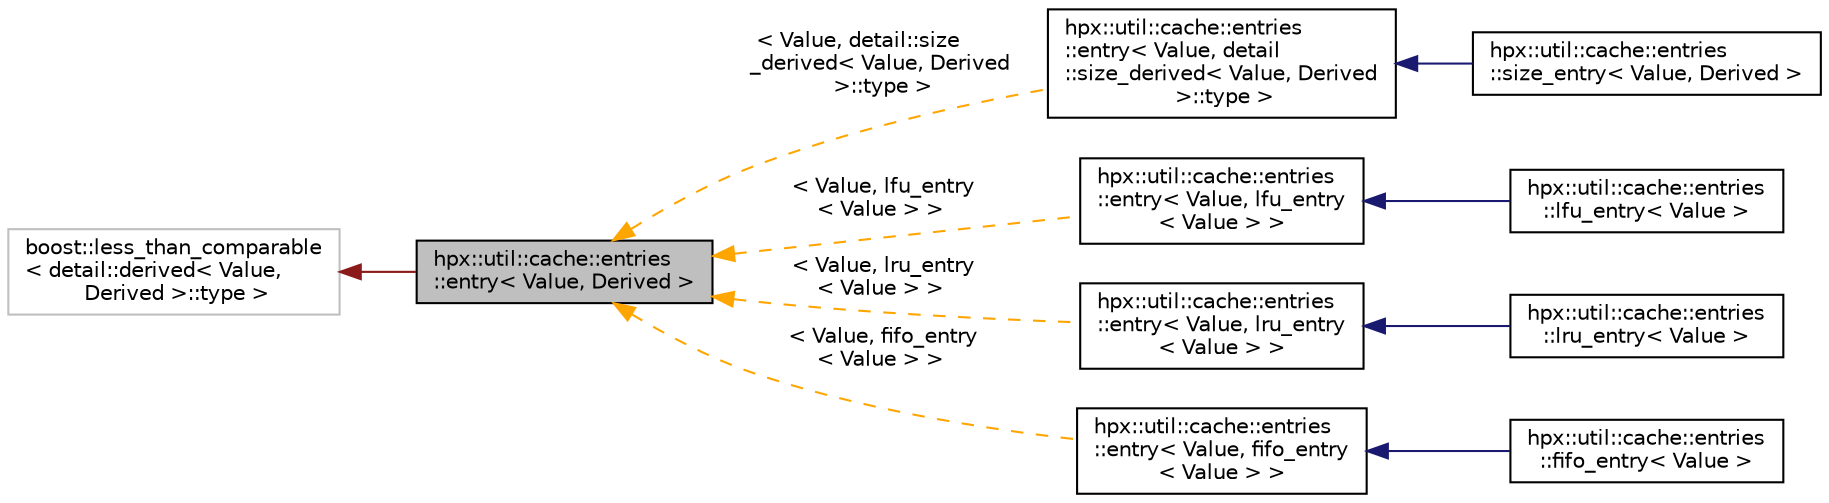 digraph "hpx::util::cache::entries::entry&lt; Value, Derived &gt;"
{
  edge [fontname="Helvetica",fontsize="10",labelfontname="Helvetica",labelfontsize="10"];
  node [fontname="Helvetica",fontsize="10",shape=record];
  rankdir="LR";
  Node0 [label="hpx::util::cache::entries\l::entry\< Value, Derived \>",height=0.2,width=0.4,color="black", fillcolor="grey75", style="filled", fontcolor="black"];
  Node1 -> Node0 [dir="back",color="firebrick4",fontsize="10",style="solid",fontname="Helvetica"];
  Node1 [label="boost::less_than_comparable\l\< detail::derived\< Value,\l Derived \>::type \>",height=0.2,width=0.4,color="grey75", fillcolor="white", style="filled"];
  Node0 -> Node2 [dir="back",color="orange",fontsize="10",style="dashed",label=" \< Value, detail::size\l_derived\< Value, Derived\l \>::type \>" ,fontname="Helvetica"];
  Node2 [label="hpx::util::cache::entries\l::entry\< Value, detail\l::size_derived\< Value, Derived\l \>::type \>",height=0.2,width=0.4,color="black", fillcolor="white", style="filled",URL="$d4/da4/classhpx_1_1util_1_1cache_1_1entries_1_1entry.html"];
  Node2 -> Node3 [dir="back",color="midnightblue",fontsize="10",style="solid",fontname="Helvetica"];
  Node3 [label="hpx::util::cache::entries\l::size_entry\< Value, Derived \>",height=0.2,width=0.4,color="black", fillcolor="white", style="filled",URL="$d8/d7c/classhpx_1_1util_1_1cache_1_1entries_1_1size__entry.html"];
  Node0 -> Node4 [dir="back",color="orange",fontsize="10",style="dashed",label=" \< Value, lfu_entry\l\< Value \> \>" ,fontname="Helvetica"];
  Node4 [label="hpx::util::cache::entries\l::entry\< Value, lfu_entry\l\< Value \> \>",height=0.2,width=0.4,color="black", fillcolor="white", style="filled",URL="$d4/da4/classhpx_1_1util_1_1cache_1_1entries_1_1entry.html"];
  Node4 -> Node5 [dir="back",color="midnightblue",fontsize="10",style="solid",fontname="Helvetica"];
  Node5 [label="hpx::util::cache::entries\l::lfu_entry\< Value \>",height=0.2,width=0.4,color="black", fillcolor="white", style="filled",URL="$d1/d6c/classhpx_1_1util_1_1cache_1_1entries_1_1lfu__entry.html"];
  Node0 -> Node6 [dir="back",color="orange",fontsize="10",style="dashed",label=" \< Value, lru_entry\l\< Value \> \>" ,fontname="Helvetica"];
  Node6 [label="hpx::util::cache::entries\l::entry\< Value, lru_entry\l\< Value \> \>",height=0.2,width=0.4,color="black", fillcolor="white", style="filled",URL="$d4/da4/classhpx_1_1util_1_1cache_1_1entries_1_1entry.html"];
  Node6 -> Node7 [dir="back",color="midnightblue",fontsize="10",style="solid",fontname="Helvetica"];
  Node7 [label="hpx::util::cache::entries\l::lru_entry\< Value \>",height=0.2,width=0.4,color="black", fillcolor="white", style="filled",URL="$dd/d6c/classhpx_1_1util_1_1cache_1_1entries_1_1lru__entry.html"];
  Node0 -> Node8 [dir="back",color="orange",fontsize="10",style="dashed",label=" \< Value, fifo_entry\l\< Value \> \>" ,fontname="Helvetica"];
  Node8 [label="hpx::util::cache::entries\l::entry\< Value, fifo_entry\l\< Value \> \>",height=0.2,width=0.4,color="black", fillcolor="white", style="filled",URL="$d4/da4/classhpx_1_1util_1_1cache_1_1entries_1_1entry.html"];
  Node8 -> Node9 [dir="back",color="midnightblue",fontsize="10",style="solid",fontname="Helvetica"];
  Node9 [label="hpx::util::cache::entries\l::fifo_entry\< Value \>",height=0.2,width=0.4,color="black", fillcolor="white", style="filled",URL="$dd/d0b/classhpx_1_1util_1_1cache_1_1entries_1_1fifo__entry.html"];
}
